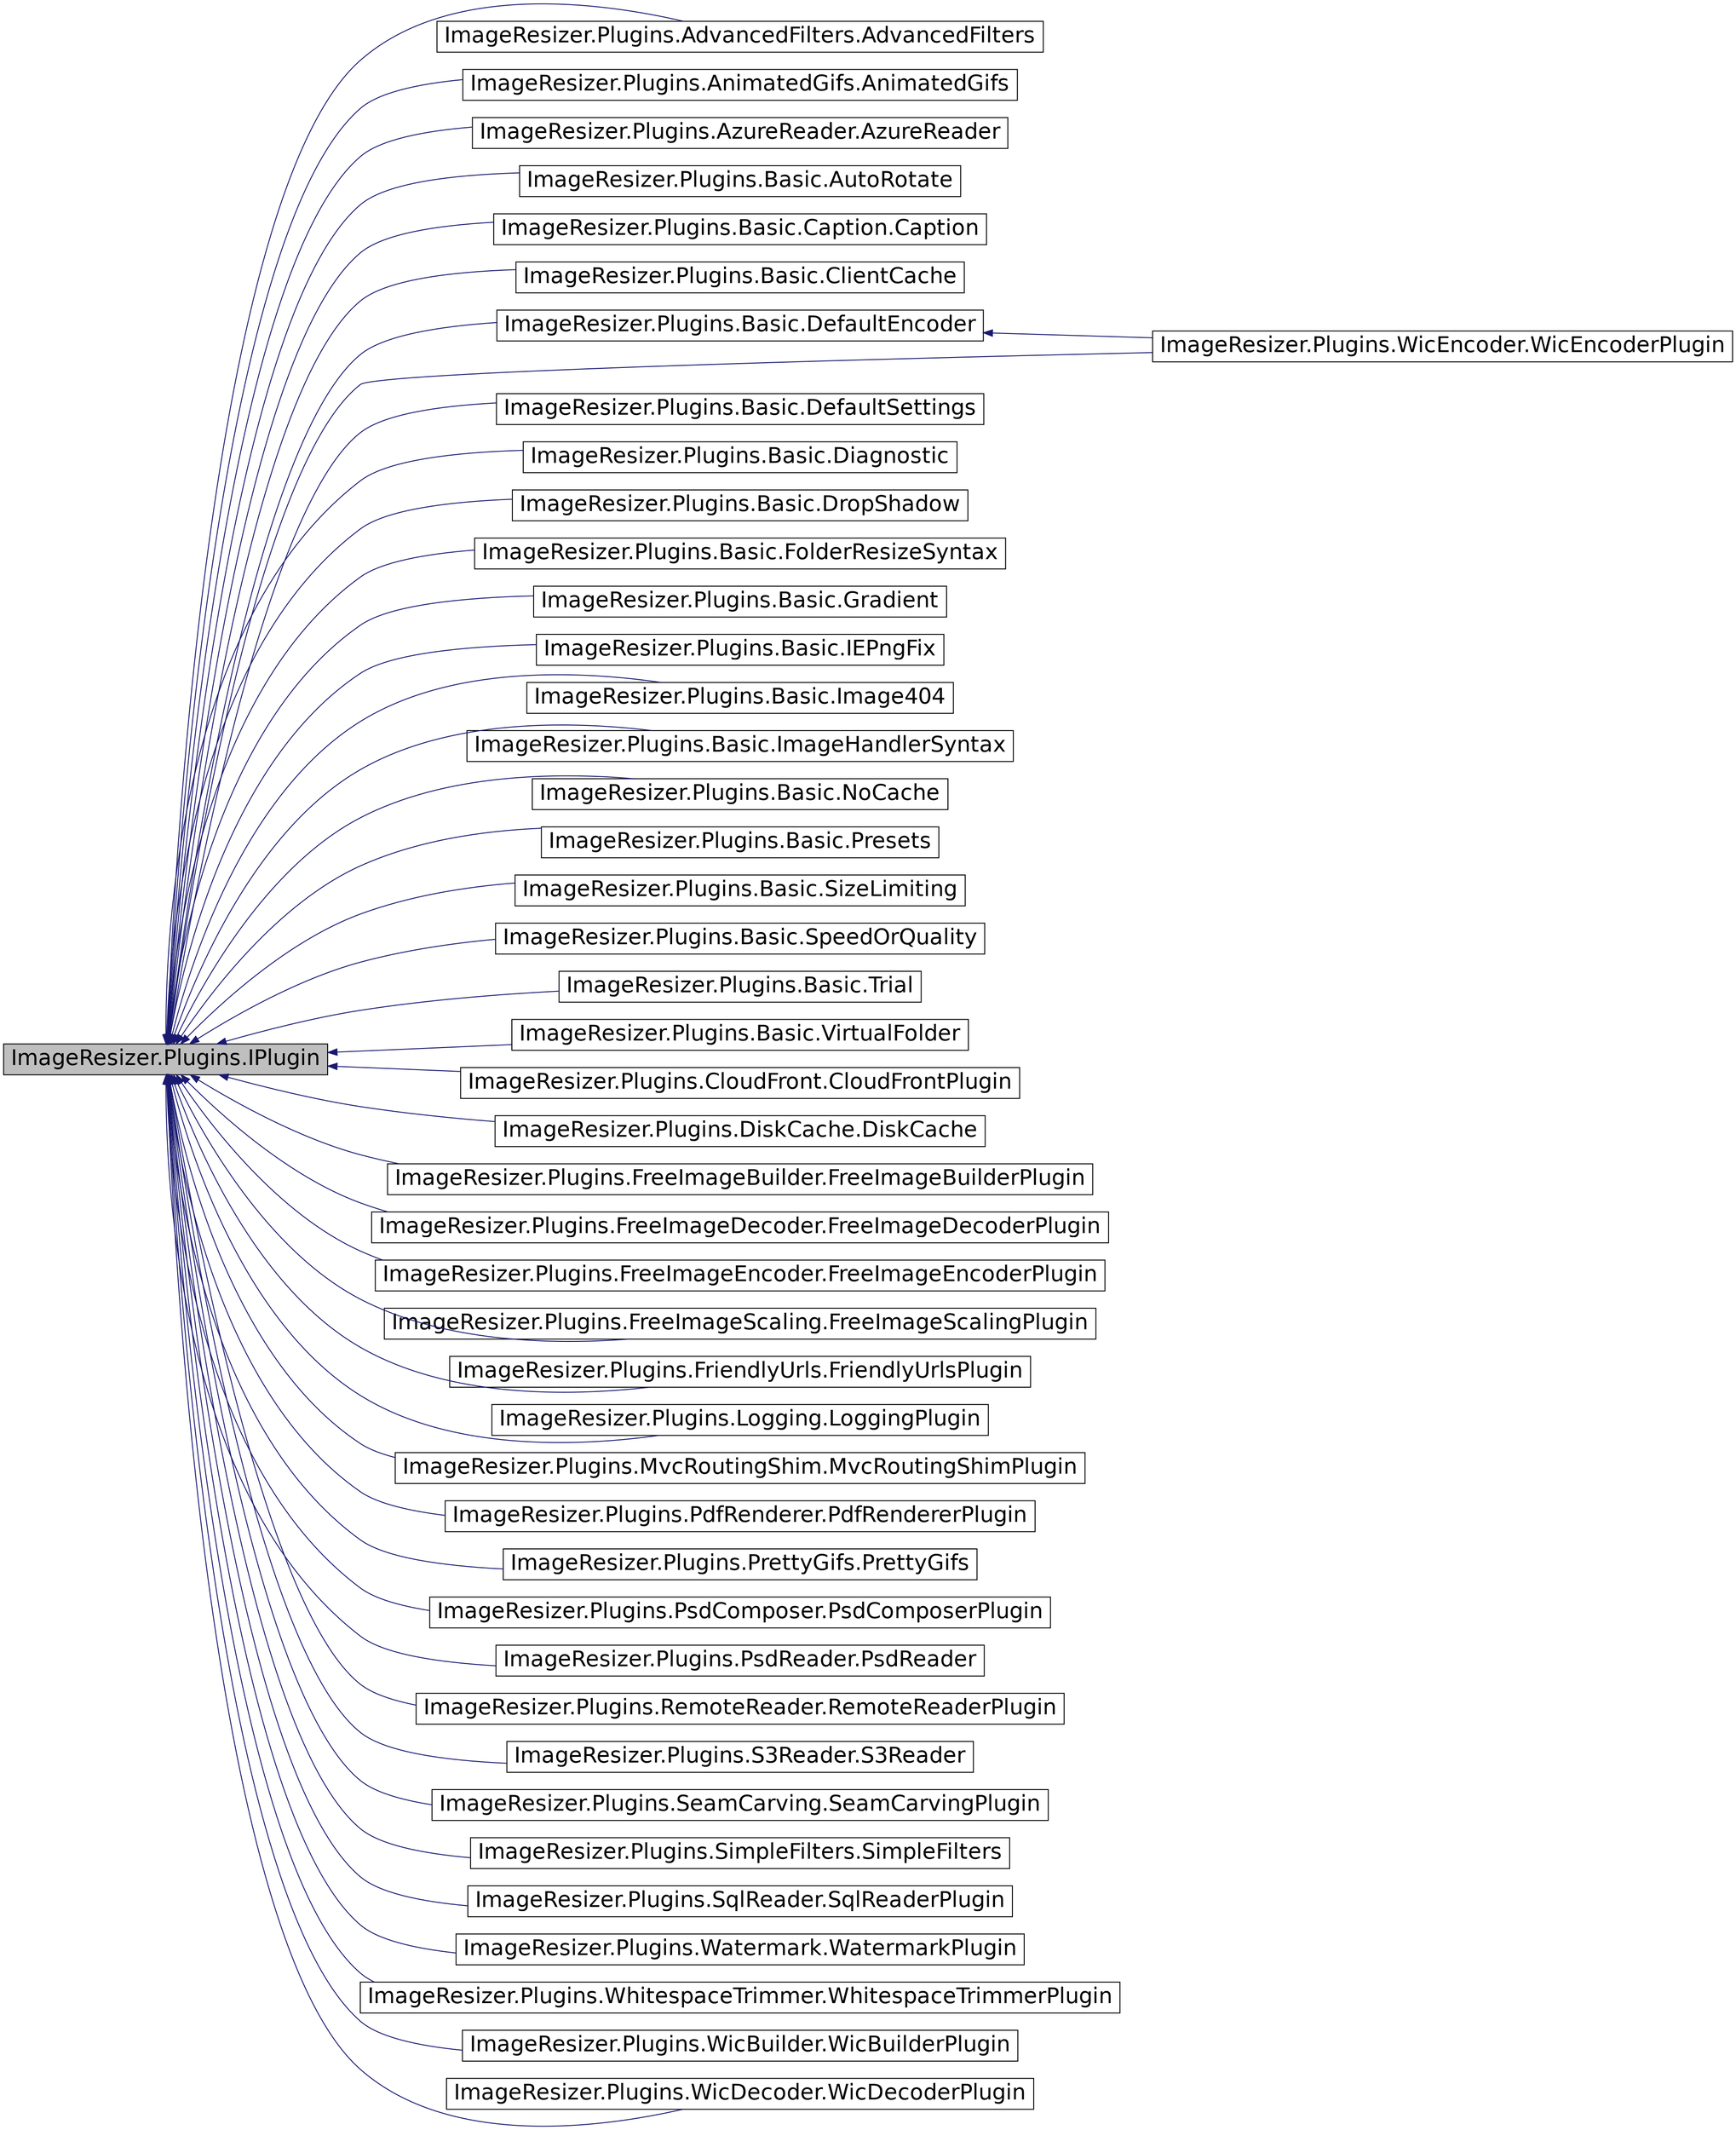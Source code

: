 digraph G
{
  edge [fontname="Helvetica",fontsize="24",labelfontname="Helvetica",labelfontsize="24"];
  node [fontname="Helvetica",fontsize="24",shape=record];
  rankdir="LR";
  Node1 [label="ImageResizer.Plugins.IPlugin",height=0.2,width=0.4,color="black", fillcolor="grey75", style="filled" fontcolor="black"];
  Node1 -> Node2 [dir="back",color="midnightblue",fontsize="24",style="solid",fontname="Helvetica"];
  Node2 [label="ImageResizer.Plugins.AdvancedFilters.AdvancedFilters",height=0.2,width=0.4,color="black", fillcolor="white", style="filled",URL="$class_image_resizer_1_1_plugins_1_1_advanced_filters_1_1_advanced_filters.html"];
  Node1 -> Node3 [dir="back",color="midnightblue",fontsize="24",style="solid",fontname="Helvetica"];
  Node3 [label="ImageResizer.Plugins.AnimatedGifs.AnimatedGifs",height=0.2,width=0.4,color="black", fillcolor="white", style="filled",URL="$class_image_resizer_1_1_plugins_1_1_animated_gifs_1_1_animated_gifs.html"];
  Node1 -> Node4 [dir="back",color="midnightblue",fontsize="24",style="solid",fontname="Helvetica"];
  Node4 [label="ImageResizer.Plugins.AzureReader.AzureReader",height=0.2,width=0.4,color="black", fillcolor="white", style="filled",URL="$class_image_resizer_1_1_plugins_1_1_azure_reader_1_1_azure_reader.html"];
  Node1 -> Node5 [dir="back",color="midnightblue",fontsize="24",style="solid",fontname="Helvetica"];
  Node5 [label="ImageResizer.Plugins.Basic.AutoRotate",height=0.2,width=0.4,color="black", fillcolor="white", style="filled",URL="$class_image_resizer_1_1_plugins_1_1_basic_1_1_auto_rotate.html"];
  Node1 -> Node6 [dir="back",color="midnightblue",fontsize="24",style="solid",fontname="Helvetica"];
  Node6 [label="ImageResizer.Plugins.Basic.Caption.Caption",height=0.2,width=0.4,color="black", fillcolor="white", style="filled",URL="$class_image_resizer_1_1_plugins_1_1_basic_1_1_caption_1_1_caption.html"];
  Node1 -> Node7 [dir="back",color="midnightblue",fontsize="24",style="solid",fontname="Helvetica"];
  Node7 [label="ImageResizer.Plugins.Basic.ClientCache",height=0.2,width=0.4,color="black", fillcolor="white", style="filled",URL="$class_image_resizer_1_1_plugins_1_1_basic_1_1_client_cache.html",tooltip="Provides default client-caching behavior. Sends Last-Modified header if present, and Expires header i..."];
  Node1 -> Node8 [dir="back",color="midnightblue",fontsize="24",style="solid",fontname="Helvetica"];
  Node8 [label="ImageResizer.Plugins.Basic.DefaultEncoder",height=0.2,width=0.4,color="black", fillcolor="white", style="filled",URL="$class_image_resizer_1_1_plugins_1_1_basic_1_1_default_encoder.html",tooltip="Provides basic encoding functionality for Jpeg, png, and gif output. Allows adjustable Jpeg compressi..."];
  Node8 -> Node9 [dir="back",color="midnightblue",fontsize="24",style="solid",fontname="Helvetica"];
  Node9 [label="ImageResizer.Plugins.WicEncoder.WicEncoderPlugin",height=0.2,width=0.4,color="black", fillcolor="white", style="filled",URL="$class_image_resizer_1_1_plugins_1_1_wic_encoder_1_1_wic_encoder_plugin.html"];
  Node1 -> Node10 [dir="back",color="midnightblue",fontsize="24",style="solid",fontname="Helvetica"];
  Node10 [label="ImageResizer.Plugins.Basic.DefaultSettings",height=0.2,width=0.4,color="black", fillcolor="white", style="filled",URL="$class_image_resizer_1_1_plugins_1_1_basic_1_1_default_settings.html"];
  Node1 -> Node11 [dir="back",color="midnightblue",fontsize="24",style="solid",fontname="Helvetica"];
  Node11 [label="ImageResizer.Plugins.Basic.Diagnostic",height=0.2,width=0.4,color="black", fillcolor="white", style="filled",URL="$class_image_resizer_1_1_plugins_1_1_basic_1_1_diagnostic.html",tooltip="Provides the incredibly helpful /resizer.debug page we all love."];
  Node1 -> Node12 [dir="back",color="midnightblue",fontsize="24",style="solid",fontname="Helvetica"];
  Node12 [label="ImageResizer.Plugins.Basic.DropShadow",height=0.2,width=0.4,color="black", fillcolor="white", style="filled",URL="$class_image_resizer_1_1_plugins_1_1_basic_1_1_drop_shadow.html",tooltip="Adds drop shadow capabilities (shadowColor, shadowOffset, and shadowWidth commands)"];
  Node1 -> Node13 [dir="back",color="midnightblue",fontsize="24",style="solid",fontname="Helvetica"];
  Node13 [label="ImageResizer.Plugins.Basic.FolderResizeSyntax",height=0.2,width=0.4,color="black", fillcolor="white", style="filled",URL="$class_image_resizer_1_1_plugins_1_1_basic_1_1_folder_resize_syntax.html"];
  Node1 -> Node14 [dir="back",color="midnightblue",fontsize="24",style="solid",fontname="Helvetica"];
  Node14 [label="ImageResizer.Plugins.Basic.Gradient",height=0.2,width=0.4,color="black", fillcolor="white", style="filled",URL="$class_image_resizer_1_1_plugins_1_1_basic_1_1_gradient.html",tooltip="Allows gradients to be dynamically generated like so:"];
  Node1 -> Node15 [dir="back",color="midnightblue",fontsize="24",style="solid",fontname="Helvetica"];
  Node15 [label="ImageResizer.Plugins.Basic.IEPngFix",height=0.2,width=0.4,color="black", fillcolor="white", style="filled",URL="$class_image_resizer_1_1_plugins_1_1_basic_1_1_i_e_png_fix.html",tooltip="Causes IE6 and earlier to use GIF versions of PNG files. By default, only fixes requests with ..."];
  Node1 -> Node16 [dir="back",color="midnightblue",fontsize="24",style="solid",fontname="Helvetica"];
  Node16 [label="ImageResizer.Plugins.Basic.Image404",height=0.2,width=0.4,color="black", fillcolor="white", style="filled",URL="$class_image_resizer_1_1_plugins_1_1_basic_1_1_image404.html",tooltip="Redirects image 404 errors to a querystring-specified server-local location, while maintaining querys..."];
  Node1 -> Node17 [dir="back",color="midnightblue",fontsize="24",style="solid",fontname="Helvetica"];
  Node17 [label="ImageResizer.Plugins.Basic.ImageHandlerSyntax",height=0.2,width=0.4,color="black", fillcolor="white", style="filled",URL="$class_image_resizer_1_1_plugins_1_1_basic_1_1_image_handler_syntax.html",tooltip="Adds URL syntax support for http://webimageresizer.codeplex.com/, http://imagehandler.codeplex.com/, http://bbimagehandler.codeplex.com/, http://dynamicimageprocess.codeplex.com/, and http://bip.codeplex.com/."];
  Node1 -> Node18 [dir="back",color="midnightblue",fontsize="24",style="solid",fontname="Helvetica"];
  Node18 [label="ImageResizer.Plugins.Basic.NoCache",height=0.2,width=0.4,color="black", fillcolor="white", style="filled",URL="$class_image_resizer_1_1_plugins_1_1_basic_1_1_no_cache.html",tooltip="Default cache when DiskCache isn&#39;t installed. Useful for debugging purposes but unsuited for producti..."];
  Node1 -> Node19 [dir="back",color="midnightblue",fontsize="24",style="solid",fontname="Helvetica"];
  Node19 [label="ImageResizer.Plugins.Basic.Presets",height=0.2,width=0.4,color="black", fillcolor="white", style="filled",URL="$class_image_resizer_1_1_plugins_1_1_basic_1_1_presets.html"];
  Node1 -> Node20 [dir="back",color="midnightblue",fontsize="24",style="solid",fontname="Helvetica"];
  Node20 [label="ImageResizer.Plugins.Basic.SizeLimiting",height=0.2,width=0.4,color="black", fillcolor="white", style="filled",URL="$class_image_resizer_1_1_plugins_1_1_basic_1_1_size_limiting.html",tooltip="Implements app-wide size Limits on image size."];
  Node1 -> Node21 [dir="back",color="midnightblue",fontsize="24",style="solid",fontname="Helvetica"];
  Node21 [label="ImageResizer.Plugins.Basic.SpeedOrQuality",height=0.2,width=0.4,color="black", fillcolor="white", style="filled",URL="$class_image_resizer_1_1_plugins_1_1_basic_1_1_speed_or_quality.html"];
  Node1 -> Node22 [dir="back",color="midnightblue",fontsize="24",style="solid",fontname="Helvetica"];
  Node22 [label="ImageResizer.Plugins.Basic.Trial",height=0.2,width=0.4,color="black", fillcolor="white", style="filled",URL="$class_image_resizer_1_1_plugins_1_1_basic_1_1_trial.html",tooltip="Can be used by plugins to implement &#39;trial version&#39; functionality. Not currently used."];
  Node1 -> Node23 [dir="back",color="midnightblue",fontsize="24",style="solid",fontname="Helvetica"];
  Node23 [label="ImageResizer.Plugins.Basic.VirtualFolder",height=0.2,width=0.4,color="black", fillcolor="white", style="filled",URL="$class_image_resizer_1_1_plugins_1_1_basic_1_1_virtual_folder.html",tooltip="Functions exactly like an IIS virtual folder, but doesn&#39;t require IIS configuration."];
  Node1 -> Node24 [dir="back",color="midnightblue",fontsize="24",style="solid",fontname="Helvetica"];
  Node24 [label="ImageResizer.Plugins.CloudFront.CloudFrontPlugin",height=0.2,width=0.4,color="black", fillcolor="white", style="filled",URL="$class_image_resizer_1_1_plugins_1_1_cloud_front_1_1_cloud_front_plugin.html",tooltip="Allows querystrings to be expressed with &#39;/&#39; or &#39;;&#39; instead of &#39;?&#39;, allow the querystring to survive ..."];
  Node1 -> Node25 [dir="back",color="midnightblue",fontsize="24",style="solid",fontname="Helvetica"];
  Node25 [label="ImageResizer.Plugins.DiskCache.DiskCache",height=0.2,width=0.4,color="black", fillcolor="white", style="filled",URL="$class_image_resizer_1_1_plugins_1_1_disk_cache_1_1_disk_cache.html",tooltip="Provides methods for creating, maintaining, and securing the disk cache."];
  Node1 -> Node26 [dir="back",color="midnightblue",fontsize="24",style="solid",fontname="Helvetica"];
  Node26 [label="ImageResizer.Plugins.FreeImageBuilder.FreeImageBuilderPlugin",height=0.2,width=0.4,color="black", fillcolor="white", style="filled",URL="$class_image_resizer_1_1_plugins_1_1_free_image_builder_1_1_free_image_builder_plugin.html"];
  Node1 -> Node27 [dir="back",color="midnightblue",fontsize="24",style="solid",fontname="Helvetica"];
  Node27 [label="ImageResizer.Plugins.FreeImageDecoder.FreeImageDecoderPlugin",height=0.2,width=0.4,color="black", fillcolor="white", style="filled",URL="$class_image_resizer_1_1_plugins_1_1_free_image_decoder_1_1_free_image_decoder_plugin.html"];
  Node1 -> Node28 [dir="back",color="midnightblue",fontsize="24",style="solid",fontname="Helvetica"];
  Node28 [label="ImageResizer.Plugins.FreeImageEncoder.FreeImageEncoderPlugin",height=0.2,width=0.4,color="black", fillcolor="white", style="filled",URL="$class_image_resizer_1_1_plugins_1_1_free_image_encoder_1_1_free_image_encoder_plugin.html"];
  Node1 -> Node29 [dir="back",color="midnightblue",fontsize="24",style="solid",fontname="Helvetica"];
  Node29 [label="ImageResizer.Plugins.FreeImageScaling.FreeImageScalingPlugin",height=0.2,width=0.4,color="black", fillcolor="white", style="filled",URL="$class_image_resizer_1_1_plugins_1_1_free_image_scaling_1_1_free_image_scaling_plugin.html"];
  Node1 -> Node30 [dir="back",color="midnightblue",fontsize="24",style="solid",fontname="Helvetica"];
  Node30 [label="ImageResizer.Plugins.FriendlyUrls.FriendlyUrlsPlugin",height=0.2,width=0.4,color="black", fillcolor="white", style="filled",URL="$class_image_resizer_1_1_plugins_1_1_friendly_urls_1_1_friendly_urls_plugin.html"];
  Node1 -> Node31 [dir="back",color="midnightblue",fontsize="24",style="solid",fontname="Helvetica"];
  Node31 [label="ImageResizer.Plugins.Logging.LoggingPlugin",height=0.2,width=0.4,color="black", fillcolor="white", style="filled",URL="$class_image_resizer_1_1_plugins_1_1_logging_1_1_logging_plugin.html"];
  Node1 -> Node32 [dir="back",color="midnightblue",fontsize="24",style="solid",fontname="Helvetica"];
  Node32 [label="ImageResizer.Plugins.MvcRoutingShim.MvcRoutingShimPlugin",height=0.2,width=0.4,color="black", fillcolor="white", style="filled",URL="$class_image_resizer_1_1_plugins_1_1_mvc_routing_shim_1_1_mvc_routing_shim_plugin.html"];
  Node1 -> Node33 [dir="back",color="midnightblue",fontsize="24",style="solid",fontname="Helvetica"];
  Node33 [label="ImageResizer.Plugins.PdfRenderer.PdfRendererPlugin",height=0.2,width=0.4,color="black", fillcolor="white", style="filled",URL="$class_image_resizer_1_1_plugins_1_1_pdf_renderer_1_1_pdf_renderer_plugin.html",tooltip="Ghostscript image resizer decoder capable of rendering postscript-based files to bitmaps."];
  Node1 -> Node34 [dir="back",color="midnightblue",fontsize="24",style="solid",fontname="Helvetica"];
  Node34 [label="ImageResizer.Plugins.PrettyGifs.PrettyGifs",height=0.2,width=0.4,color="black", fillcolor="white", style="filled",URL="$class_image_resizer_1_1_plugins_1_1_pretty_gifs_1_1_pretty_gifs.html"];
  Node1 -> Node35 [dir="back",color="midnightblue",fontsize="24",style="solid",fontname="Helvetica"];
  Node35 [label="ImageResizer.Plugins.PsdComposer.PsdComposerPlugin",height=0.2,width=0.4,color="black", fillcolor="white", style="filled",URL="$class_image_resizer_1_1_plugins_1_1_psd_composer_1_1_psd_composer_plugin.html"];
  Node1 -> Node36 [dir="back",color="midnightblue",fontsize="24",style="solid",fontname="Helvetica"];
  Node36 [label="ImageResizer.Plugins.PsdReader.PsdReader",height=0.2,width=0.4,color="black", fillcolor="white", style="filled",URL="$class_image_resizer_1_1_plugins_1_1_psd_reader_1_1_psd_reader.html"];
  Node1 -> Node37 [dir="back",color="midnightblue",fontsize="24",style="solid",fontname="Helvetica"];
  Node37 [label="ImageResizer.Plugins.RemoteReader.RemoteReaderPlugin",height=0.2,width=0.4,color="black", fillcolor="white", style="filled",URL="$class_image_resizer_1_1_plugins_1_1_remote_reader_1_1_remote_reader_plugin.html"];
  Node1 -> Node38 [dir="back",color="midnightblue",fontsize="24",style="solid",fontname="Helvetica"];
  Node38 [label="ImageResizer.Plugins.S3Reader.S3Reader",height=0.2,width=0.4,color="black", fillcolor="white", style="filled",URL="$class_image_resizer_1_1_plugins_1_1_s3_reader_1_1_s3_reader.html"];
  Node1 -> Node39 [dir="back",color="midnightblue",fontsize="24",style="solid",fontname="Helvetica"];
  Node39 [label="ImageResizer.Plugins.SeamCarving.SeamCarvingPlugin",height=0.2,width=0.4,color="black", fillcolor="white", style="filled",URL="$class_image_resizer_1_1_plugins_1_1_seam_carving_1_1_seam_carving_plugin.html"];
  Node1 -> Node40 [dir="back",color="midnightblue",fontsize="24",style="solid",fontname="Helvetica"];
  Node40 [label="ImageResizer.Plugins.SimpleFilters.SimpleFilters",height=0.2,width=0.4,color="black", fillcolor="white", style="filled",URL="$class_image_resizer_1_1_plugins_1_1_simple_filters_1_1_simple_filters.html"];
  Node1 -> Node41 [dir="back",color="midnightblue",fontsize="24",style="solid",fontname="Helvetica"];
  Node41 [label="ImageResizer.Plugins.SqlReader.SqlReaderPlugin",height=0.2,width=0.4,color="black", fillcolor="white", style="filled",URL="$class_image_resizer_1_1_plugins_1_1_sql_reader_1_1_sql_reader_plugin.html",tooltip="Specialized VirtualPathProvider that allows accessing database images as if they are on disk..."];
  Node1 -> Node42 [dir="back",color="midnightblue",fontsize="24",style="solid",fontname="Helvetica"];
  Node42 [label="ImageResizer.Plugins.Watermark.WatermarkPlugin",height=0.2,width=0.4,color="black", fillcolor="white", style="filled",URL="$class_image_resizer_1_1_plugins_1_1_watermark_1_1_watermark_plugin.html",tooltip="Provides extensibility points for drawing watermarks and even modifying resizing/image settings..."];
  Node1 -> Node43 [dir="back",color="midnightblue",fontsize="24",style="solid",fontname="Helvetica"];
  Node43 [label="ImageResizer.Plugins.WhitespaceTrimmer.WhitespaceTrimmerPlugin",height=0.2,width=0.4,color="black", fillcolor="white", style="filled",URL="$class_image_resizer_1_1_plugins_1_1_whitespace_trimmer_1_1_whitespace_trimmer_plugin.html"];
  Node1 -> Node44 [dir="back",color="midnightblue",fontsize="24",style="solid",fontname="Helvetica"];
  Node44 [label="ImageResizer.Plugins.WicBuilder.WicBuilderPlugin",height=0.2,width=0.4,color="black", fillcolor="white", style="filled",URL="$class_image_resizer_1_1_plugins_1_1_wic_builder_1_1_wic_builder_plugin.html"];
  Node1 -> Node45 [dir="back",color="midnightblue",fontsize="24",style="solid",fontname="Helvetica"];
  Node45 [label="ImageResizer.Plugins.WicDecoder.WicDecoderPlugin",height=0.2,width=0.4,color="black", fillcolor="white", style="filled",URL="$class_image_resizer_1_1_plugins_1_1_wic_decoder_1_1_wic_decoder_plugin.html",tooltip="Note: This decoder produces Bitmaps that require special disposal instructions. While ImageBuilder ha..."];
  Node1 -> Node9 [dir="back",color="midnightblue",fontsize="24",style="solid",fontname="Helvetica"];
}
